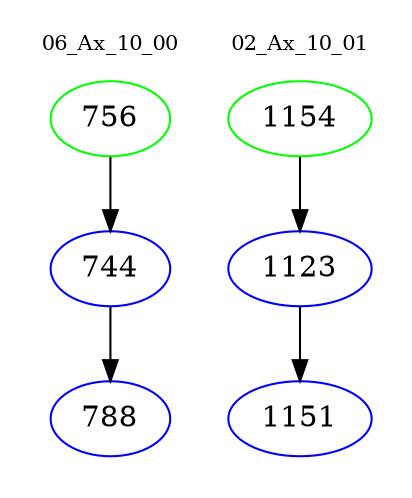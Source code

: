 digraph{
subgraph cluster_0 {
color = white
label = "06_Ax_10_00";
fontsize=10;
T0_756 [label="756", color="green"]
T0_756 -> T0_744 [color="black"]
T0_744 [label="744", color="blue"]
T0_744 -> T0_788 [color="black"]
T0_788 [label="788", color="blue"]
}
subgraph cluster_1 {
color = white
label = "02_Ax_10_01";
fontsize=10;
T1_1154 [label="1154", color="green"]
T1_1154 -> T1_1123 [color="black"]
T1_1123 [label="1123", color="blue"]
T1_1123 -> T1_1151 [color="black"]
T1_1151 [label="1151", color="blue"]
}
}
